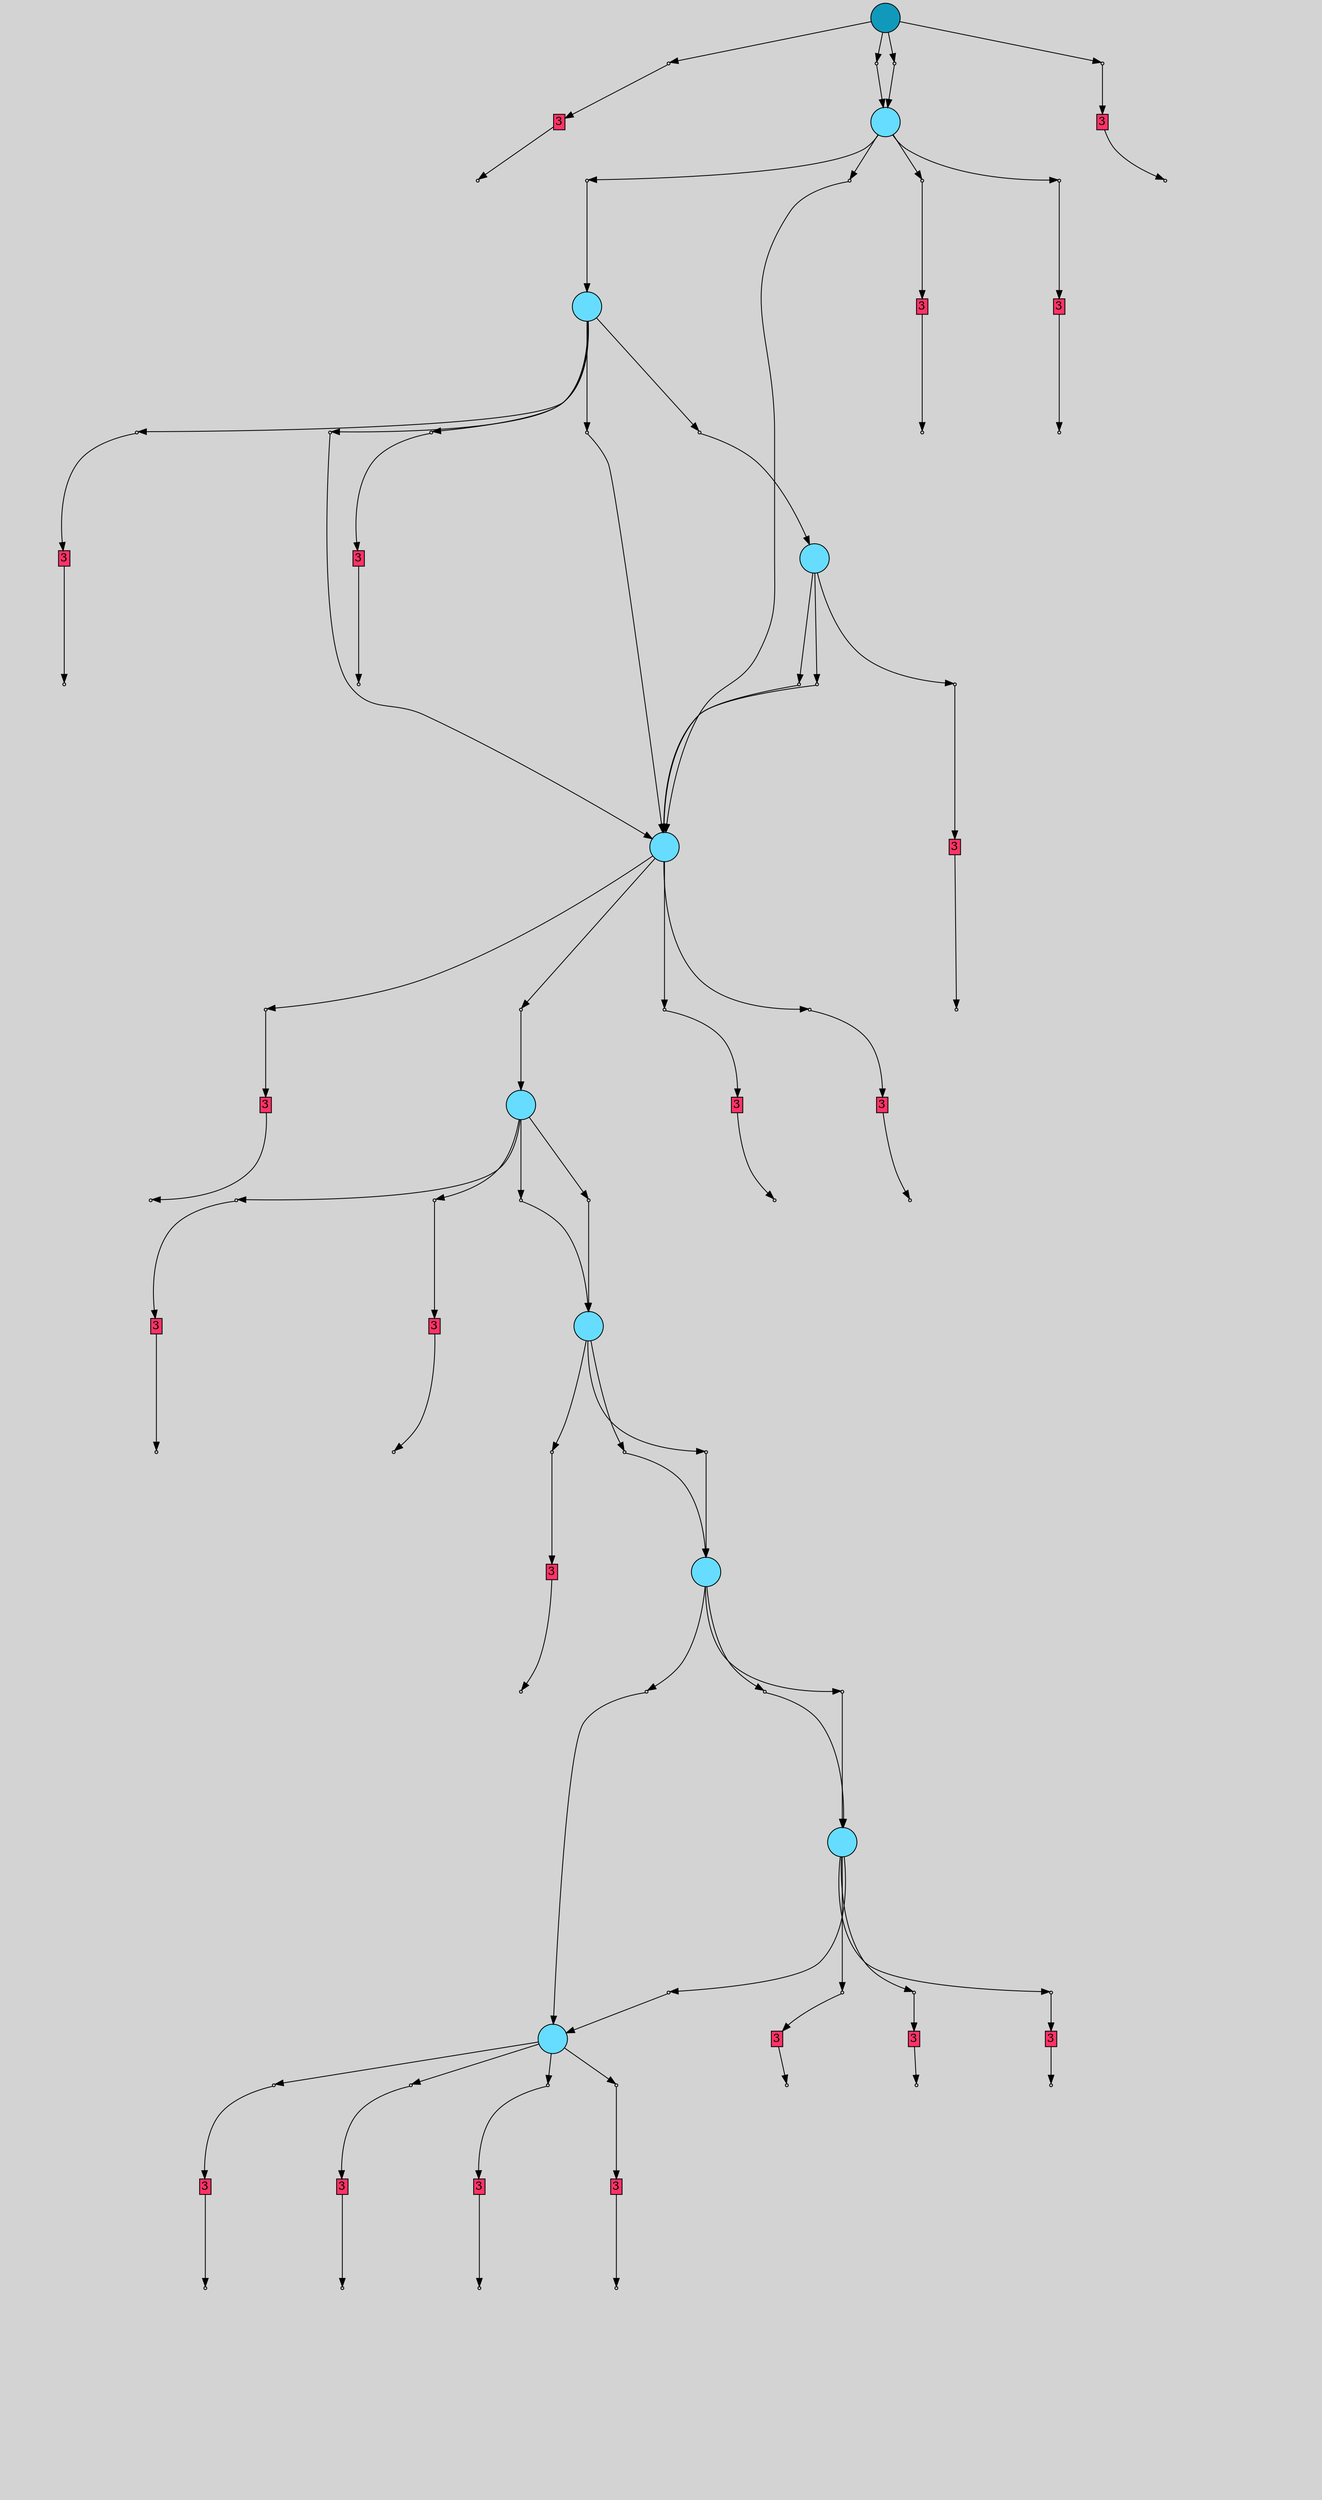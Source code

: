// File exported with GEGELATI v1.4.0
// On the 2025-07-13 11:46:27
// With the File::TPGGraphDotExporter
digraph{
	graph[pad = "0.212, 0.055" bgcolor = lightgray]
	node[shape=circle style = filled label = ""]
		T818686 [fillcolor="#1199bb"]
		A818687 [fillcolor="#ff3366" shape=box margin=0.03 width=0 height=0 label="3"]
		T620956 [fillcolor="#66ddff"]
		A817861 [fillcolor="#ff3366" shape=box margin=0.03 width=0 height=0 label="3"]
		T598187 [fillcolor="#66ddff"]
		T523307 [fillcolor="#66ddff"]
		A621122 [fillcolor="#ff3366" shape=box margin=0.03 width=0 height=0 label="3"]
		A620467 [fillcolor="#ff3366" shape=box margin=0.03 width=0 height=0 label="3"]
		A596876 [fillcolor="#ff3366" shape=box margin=0.03 width=0 height=0 label="3"]
		T591881 [fillcolor="#66ddff"]
		A493294 [fillcolor="#ff3366" shape=box margin=0.03 width=0 height=0 label="3"]
		A522217 [fillcolor="#ff3366" shape=box margin=0.03 width=0 height=0 label="3"]
		A523020 [fillcolor="#ff3366" shape=box margin=0.03 width=0 height=0 label="3"]
		T126395 [fillcolor="#66ddff"]
		A521779 [fillcolor="#ff3366" shape=box margin=0.03 width=0 height=0 label="3"]
		A592048 [fillcolor="#ff3366" shape=box margin=0.03 width=0 height=0 label="3"]
		A155675 [fillcolor="#ff3366" shape=box margin=0.03 width=0 height=0 label="3"]
		T89234 [fillcolor="#66ddff"]
		A155325 [fillcolor="#ff3366" shape=box margin=0.03 width=0 height=0 label="3"]
		T101454 [fillcolor="#66ddff"]
		A130034 [fillcolor="#ff3366" shape=box margin=0.03 width=0 height=0 label="3"]
		T80718 [fillcolor="#66ddff"]
		T65141 [fillcolor="#66ddff"]
		A80484 [fillcolor="#ff3366" shape=box margin=0.03 width=0 height=0 label="3"]
		A76456 [fillcolor="#ff3366" shape=box margin=0.03 width=0 height=0 label="3"]
		A80991 [fillcolor="#ff3366" shape=box margin=0.03 width=0 height=0 label="3"]
		A64708 [fillcolor="#ff3366" shape=box margin=0.03 width=0 height=0 label="3"]
		A64170 [fillcolor="#ff3366" shape=box margin=0.03 width=0 height=0 label="3"]
		A65554 [fillcolor="#ff3366" shape=box margin=0.03 width=0 height=0 label="3"]
		A63409 [fillcolor="#ff3366" shape=box margin=0.03 width=0 height=0 label="3"]
		P3312753 [fillcolor="#cccccc" shape=point label="0"] //
		I3312753 [shape=box style=invis label="17|7&1|8#0|4&#92;n9|0&0|7#1|11&#92;n"] //-0.016144|0.842436|-0.682876|-0.473497|
		P3312753 -> I3312753[style=invis]
		A818687 [fillcolor="#ff3366" shape=box margin=0.03 width=0 height=0 label="3"]
		T818686 -> P3312753 -> A818687
		P3312754 [fillcolor="#cccccc" shape=point label="0"] //
		I3312754 [shape=box style=invis label="15|1&1|0#1|12&#92;n5|0&0|14#1|13&#92;n5|0&0|0#1|15&#92;n"] //2.353840|-0.363158|-0.624429|-0.372606|-0.639610|0.605487|
		P3312754 -> I3312754[style=invis]
		T818686 -> P3312754 -> T620956
		P3312755 [fillcolor="#cccccc" shape=point label="0"] //
		I3312755 [shape=box style=invis label="15|1&1|0#1|12&#92;n5|0&0|14#1|13&#92;n5|0&0|0#1|15&#92;n6|0&0|13#1|5&#92;n"] //2.353840|-0.363158|-0.624429|-0.372606|-0.639610|0.605487|0.571474|0.671302|
		P3312755 -> I3312755[style=invis]
		A817861 [fillcolor="#ff3366" shape=box margin=0.03 width=0 height=0 label="3"]
		T818686 -> P3312755 -> A817861
		P3312756 [fillcolor="#cccccc" shape=point label="0"] //
		I3312756 [shape=box style=invis label="15|1&1|0#1|12&#92;n5|0&0|14#0|13&#92;n5|0&0|0#1|15&#92;n"] //2.353840|-0.363158|-0.624429|-0.372606|-0.639610|0.605487|
		P3312756 -> I3312756[style=invis]
		T818686 -> P3312756 -> T620956
		P3312757 [fillcolor="#cccccc" shape=point label="1"] //
		I3312757 [shape=box style=invis label="14|3&0|7#0|9&#92;n4|11&0|16#1|6&#92;n0|1&0|11#1|2&#92;n15|7&0|1#1|1&#92;n14|12&0|8#1|10&#92;n12|6&1|1#0|12&#92;n12|5&0|7#1|9&#92;n12|3&1|2#1|9&#92;n18|4&0|6#1|5&#92;n1|8&0|5#1|10&#92;n0|5&0|4#1|8&#92;n16|4&0|8#1|11&#92;n8|1&1|8#1|0&#92;n1|2&1|7#1|2&#92;n7|0&1|11#1|8&#92;n"] //-0.233124|0.759010|-0.873151|0.824422|0.944936|-0.204697|0.467956|-0.377667|0.608410|-0.319868|-0.972183|-0.201002|0.013683|-0.383812|-0.906813|0.380370|-0.069035|0.018339|-0.498795|-0.140067|-0.450067|-0.186483|-0.546105|-0.424082|-0.602598|0.650742|-0.010067|0.289380|-0.547268|-0.960982|
		P3312757 -> I3312757[style=invis]
		A818687 -> P3312757
		P3312758 [fillcolor="#cccccc" shape=point label="0"] //
		I3312758 [shape=box style=invis label="15|1&1|0#1|12&#92;n5|1&0|14#0|3&#92;n5|0&0|14#1|13&#92;n"] //2.353840|-0.363158|-0.248559|0.369239|-0.624429|-0.372606|
		P3312758 -> I3312758[style=invis]
		T620956 -> P3312758 -> T598187
		P3312759 [fillcolor="#cccccc" shape=point label="0"] //
		I3312759 [shape=box style=invis label="3|6&1|6#1|1&#92;n3|0&1|14#0|6&#92;n15|1&0|0#1|12&#92;n5|1&0|14#0|3&#92;n5|0&0|14#1|2&#92;n5|0&0|0#1|15&#92;n"] //0.218346|0.450383|-0.114360|-0.237638|2.353840|-0.363158|-0.248559|0.369239|-0.624429|-0.372606|-0.639610|0.605487|
		P3312759 -> I3312759[style=invis]
		T620956 -> P3312759 -> T523307
		P3312760 [fillcolor="#cccccc" shape=point label="0"] //
		I3312760 [shape=box style=invis label="17|7&1|8#0|4&#92;n9|0&0|7#1|11&#92;n"] //-0.016144|0.842436|-0.682876|-0.473497|
		P3312760 -> I3312760[style=invis]
		A621122 [fillcolor="#ff3366" shape=box margin=0.03 width=0 height=0 label="3"]
		T620956 -> P3312760 -> A621122
		P3312761 [fillcolor="#cccccc" shape=point label="0"] //
		I3312761 [shape=box style=invis label="5|9&1|6#0|6&#92;n0|5&1|0#0|9&#92;n16|8&0|5#1|8&#92;n5|1&0|8#1|1&#92;n0|11&1|2#0|1&#92;n12|2&1|0#0|11&#92;n6|2&0|2#1|5&#92;n6|1&0|2#0|12&#92;n5|0&0|14#0|13&#92;n"] //-0.445276|0.910863|-0.537535|-0.574761|-0.532036|-0.036075|0.953688|0.222075|-0.835835|0.602394|-0.639684|-0.333146|0.326587|0.848437|-0.021432|-0.603104|-0.624429|-0.372606|
		P3312761 -> I3312761[style=invis]
		A620467 [fillcolor="#ff3366" shape=box margin=0.03 width=0 height=0 label="3"]
		T620956 -> P3312761 -> A620467
		P3312762 [fillcolor="#cccccc" shape=point label="1"] //
		I3312762 [shape=box style=invis label="17|3&1|7#1|15&#92;n7|4&1|9#0|2&#92;n19|0&0|3#1|13&#92;n17|1&1|7#1|3&#92;n5|11&0|4#0|13&#92;n16|3&0|11#0|0&#92;n18|2&1|12#0|11&#92;n17|5&1|11#0|1&#92;n"] //0.253008|0.518189|-0.186733|0.530463|0.894073|0.475150|-0.460917|0.724167|0.176726|-0.167907|0.066091|-0.244234|0.279586|0.684262|-0.146393|0.453368|
		P3312762 -> I3312762[style=invis]
		A817861 -> P3312762
		P3312763 [fillcolor="#cccccc" shape=point label="0"] //
		I3312763 [shape=box style=invis label="5|9&1|6#0|6&#92;n0|5&1|0#0|9&#92;n16|8&0|5#1|8&#92;n5|1&0|8#1|1&#92;n5|0&0|14#0|13&#92;n"] //-0.445276|0.910863|-0.537535|-0.574761|-0.798482|-0.036075|0.953688|0.222075|-0.624429|-0.372606|
		P3312763 -> I3312763[style=invis]
		A596876 [fillcolor="#ff3366" shape=box margin=0.03 width=0 height=0 label="3"]
		T598187 -> P3312763 -> A596876
		P3312764 [fillcolor="#cccccc" shape=point label="0"] //
		I3312764 [shape=box style=invis label="15|1&1|0#1|12&#92;n5|1&0|14#0|3&#92;n5|0&0|14#1|13&#92;n"] //2.353840|-0.363158|-0.248559|0.369239|-0.624429|-0.372606|
		P3312764 -> I3312764[style=invis]
		T598187 -> P3312764 -> T523307
		P3312765 [fillcolor="#cccccc" shape=point label="0"] //
		I3312765 [shape=box style=invis label="10|1&1|8#1|3&#92;n5|1&0|14#0|3&#92;n5|0&0|14#1|13&#92;n5|0&0|0#1|15&#92;n"] //0.543112|-0.248673|-0.248559|0.369239|-0.624429|-0.372606|-0.639610|0.605487|
		P3312765 -> I3312765[style=invis]
		T598187 -> P3312765 -> T591881
		P3312766 [fillcolor="#cccccc" shape=point label="0"] //
		I3312766 [shape=box style=invis label="15|1&1|0#1|12&#92;n5|1&0|14#0|3&#92;n5|0&0|14#1|13&#92;n"] //2.353840|-0.363158|-0.248559|0.369239|-0.624429|-0.372606|
		P3312766 -> I3312766[style=invis]
		T598187 -> P3312766 -> T523307
		P3312767 [fillcolor="#cccccc" shape=point label="0"] //
		I3312767 [shape=box style=invis label="4|1&1|0#1|12&#92;n5|1&0|14#0|3&#92;n5|0&0|14#1|13&#92;n"] //2.353840|-0.363158|-0.248559|0.369239|-0.624429|-0.372606|
		P3312767 -> I3312767[style=invis]
		A493294 [fillcolor="#ff3366" shape=box margin=0.03 width=0 height=0 label="3"]
		T598187 -> P3312767 -> A493294
		P3312768 [fillcolor="#cccccc" shape=point label="0"] //
		I3312768 [shape=box style=invis label="6|1&1|13#1|3&#92;n5|1&0|1#1|4&#92;n5|0&0|14#0|13&#92;n"] //-0.237423|-0.628784|0.372189|0.116814|-0.624429|-0.372606|
		P3312768 -> I3312768[style=invis]
		A522217 [fillcolor="#ff3366" shape=box margin=0.03 width=0 height=0 label="3"]
		T523307 -> P3312768 -> A522217
		P3312769 [fillcolor="#cccccc" shape=point label="0"] //
		I3312769 [shape=box style=invis label="18|0&1|11#1|9&#92;n"] //-0.279222|0.808356|
		P3312769 -> I3312769[style=invis]
		A523020 [fillcolor="#ff3366" shape=box margin=0.03 width=0 height=0 label="3"]
		T523307 -> P3312769 -> A523020
		P3312770 [fillcolor="#cccccc" shape=point label="0"] //
		I3312770 [shape=box style=invis label="15|1&1|0#1|12&#92;n5|1&0|14#0|3&#92;n5|1&0|1#1|4&#92;n5|0&0|14#0|13&#92;n"] //1.295974|-0.363158|-0.248559|0.369239|0.372189|0.116814|-0.624429|-0.372606|
		P3312770 -> I3312770[style=invis]
		T523307 -> P3312770 -> T126395
		P3312771 [fillcolor="#cccccc" shape=point label="0"] //
		I3312771 [shape=box style=invis label="15|0&1|10#1|11&#92;n10|1&1|15#0|13&#92;n5|1&0|1#1|4&#92;n5|0&0|14#0|12&#92;n"] //-0.609648|0.108366|-0.696547|0.140998|0.372189|0.116814|-0.624429|-0.372606|
		P3312771 -> I3312771[style=invis]
		A521779 [fillcolor="#ff3366" shape=box margin=0.03 width=0 height=0 label="3"]
		T523307 -> P3312771 -> A521779
		P3312772 [fillcolor="#cccccc" shape=point label="1"] //
		I3312772 [shape=box style=invis label="17|1&1|7#1|3&#92;n11|6&0|14#1|12&#92;n15|3&1|6#0|4&#92;n18|4&0|6#1|5&#92;n0|5&0|4#1|8&#92;n8|1&1|8#1|0&#92;n1|2&1|7#1|2&#92;n10|0&1|9#1|9&#92;n"] //-0.460917|0.724167|1.031226|0.966164|0.159062|-0.512024|-0.069035|0.018339|-0.450067|-0.186483|-0.602598|0.650742|-0.010067|0.289380|-0.301006|-0.419432|
		P3312772 -> I3312772[style=invis]
		A621122 -> P3312772
		P3312773 [fillcolor="#cccccc" shape=point label="1"] //
		I3312773 [shape=box style=invis label="7|6&1|16#0|16&#92;n19|3&1|3#1|14&#92;n1|2&1|7#1|2&#92;n5|10&0|15#1|5&#92;n13|1&0|16#1|8&#92;n15|9&0|10#0|14&#92;n18|4&0|2#0|10&#92;n4|7&0|9#1|6&#92;n14|2&0|16#0|9&#92;n11|5&0|6#0|7&#92;n1|8&0|5#1|10&#92;n15|9&1|13#0|13&#92;n13|0&0|8#0|9&#92;n19|3&0|13#1|5&#92;n19|5&1|1#0|11&#92;n"] //0.071734|0.402423|0.262385|0.836454|-0.010067|0.289380|-0.898474|0.773597|-0.662704|-0.275363|-0.221185|0.684927|0.180669|0.637737|-0.873151|0.824422|0.961168|-0.593480|-0.435552|-0.531577|-0.498795|-0.140067|-0.973650|0.401694|0.185718|0.023922|-0.700275|0.817890|0.652932|0.520165|
		P3312773 -> I3312773[style=invis]
		A620467 -> P3312773
		P3312774 [fillcolor="#cccccc" shape=point label="1"] //
		I3312774 [shape=box style=invis label="1|1&1|0#0|6&#92;n9|11&0|14#0|1&#92;n4|1&1|6#0|11&#92;n15|11&1|12#1|8&#92;n12|10&0|14#0|11&#92;n18|7&1|16#1|15&#92;n9|12&1|9#0|14&#92;n14|1&1|7#1|3&#92;n18|0&0|1#1|14&#92;n2|5&0|7#1|12&#92;n18|2&0|12#0|7&#92;n10|3&0|5#1|12&#92;n0|6&0|10#0|14&#92;n12|0&1|13#0|0&#92;n18|0&0|0#0|5&#92;n19|5&0|6#0|12&#92;n12|8&1|12#0|16&#92;n14|1&1|3#1|6&#92;n17|3&0|8#1|15&#92;n17|6&1|13#1|9&#92;n12|4&0|6#1|16&#92;n"] //0.239537|-0.327296|0.697717|0.730952|0.646254|0.815308|-0.110219|-0.791058|0.987288|-0.169017|0.970221|-0.653292|0.298496|0.744965|1.236913|0.724167|-0.494183|0.322648|0.784260|-0.208949|0.279586|0.684262|0.883184|-0.883660|0.228854|0.075304|0.319919|0.023922|0.969099|-0.865969|-0.242855|0.650585|-0.773865|0.594501|-0.507468|0.190912|0.371385|-0.493412|0.446384|0.656703|0.546465|0.397645|
		P3312774 -> I3312774[style=invis]
		A596876 -> P3312774
		P3312775 [fillcolor="#cccccc" shape=point label="0"] //
		I3312775 [shape=box style=invis label="15|1&1|0#1|12&#92;n5|1&0|14#0|3&#92;n5|0&0|14#1|2&#92;n5|0&0|0#1|15&#92;n"] //2.353840|-0.363158|-0.248559|0.369239|-0.624429|-0.372606|-0.639610|0.605487|
		P3312775 -> I3312775[style=invis]
		T591881 -> P3312775 -> T523307
		P3312776 [fillcolor="#cccccc" shape=point label="0"] //
		I3312776 [shape=box style=invis label="18|0&1|11#0|4&#92;n"] //-0.136290|0.049811|
		P3312776 -> I3312776[style=invis]
		T591881 -> P3312776 -> T523307
		P3312777 [fillcolor="#cccccc" shape=point label="0"] //
		I3312777 [shape=box style=invis label="15|1&1|0#1|1&#92;n5|0&0|14#0|13&#92;n"] //1.213489|-0.363158|-0.624429|-0.372606|
		P3312777 -> I3312777[style=invis]
		A592048 [fillcolor="#ff3366" shape=box margin=0.03 width=0 height=0 label="3"]
		T591881 -> P3312777 -> A592048
		P3312778 [fillcolor="#cccccc" shape=point label="1"] //
		I3312778 [shape=box style=invis label="2|12&0|6#0|7&#92;n18|2&0|12#0|7&#92;n1|8&1|7#1|2&#92;n10|7&1|14#1|9&#92;n16|6&0|8#0|13&#92;n0|3&1|8#1|14&#92;n19|5&0|6#0|5&#92;n1|1&1|0#0|6&#92;n16|5&0|5#1|8&#92;n15|9&1|9#1|3&#92;n12|4&1|0#1|10&#92;n13|10&0|2#0|9&#92;n14|0&0|7#0|10&#92;n"] //-0.765122|-0.582463|0.279586|0.684262|-0.010067|0.289380|-0.301006|-0.419432|-0.259607|-0.972446|-0.310054|-0.873848|-0.242855|0.650585|0.239537|-0.327296|0.306952|0.344646|0.397538|-0.871629|-0.594931|-0.624789|-0.626072|-0.495521|0.719358|0.947956|
		P3312778 -> I3312778[style=invis]
		A493294 -> P3312778
		P3312779 [fillcolor="#cccccc" shape=point label="1"] //
		I3312779 [shape=box style=invis label="10|6&1|3#1|13&#92;n4|3&1|0#1|16&#92;n12|9&0|6#1|8&#92;n10|0&0|9#1|1&#92;n19|9&0|0#1|11&#92;n17|5&0|9#1|4&#92;n18|2&1|1#0|6&#92;n9|4&1|0#0|6&#92;n19|0&1|1#0|11&#92;n14|1&1|12#1|15&#92;n"] //0.673143|-0.056551|0.488402|0.665041|0.546465|0.397645|0.323492|-0.706778|0.511288|-0.735214|0.229175|-0.937434|0.344878|0.684262|-0.528426|-0.413571|0.652932|0.520165|-0.343189|0.307461|
		P3312779 -> I3312779[style=invis]
		A522217 -> P3312779
		P3312780 [fillcolor="#cccccc" shape=point label="1"] //
		I3312780 [shape=box style=invis label="12|2&1|7#1|9&#92;n4|4&1|8#0|15&#92;n13|3&1|9#1|12&#92;n5|8&0|3#1|1&#92;n10|6&1|3#1|13&#92;n12|9&0|6#1|8&#92;n7|1&1|9#0|2&#92;n0|5&0|14#1|8&#92;n1|2&1|7#1|2&#92;n1|3&0|9#0|8&#92;n11|0&1|9#1|7&#92;n"] //0.013683|-0.383812|-0.312679|0.179054|0.989822|-0.206509|0.283402|-0.011135|0.673143|-0.056551|0.546465|0.397645|-0.186733|0.530463|-0.450067|-0.186483|-0.010067|0.289380|-0.065778|-0.000479|0.805754|0.558008|
		P3312780 -> I3312780[style=invis]
		A523020 -> P3312780
		P3312781 [fillcolor="#cccccc" shape=point label="0"] //
		I3312781 [shape=box style=invis label="7|12&1|5#1|4&#92;n19|10&1|11#0|15&#92;n4|6&1|6#0|12&#92;n15|11&0|6#1|16&#92;n14|1&0|11#0|10&#92;n10|4&0|1#0|14&#92;n15|8&0|4#1|5&#92;n5|1&0|8#1|1&#92;n5|0&0|14#0|13&#92;n"] //0.114941|-0.719983|1.187861|0.293542|0.187604|-0.358589|0.878521|-0.130871|0.057966|0.905170|-0.896470|0.771662|-0.090010|-0.681156|0.953688|0.222075|-0.624429|-0.372606|
		P3312781 -> I3312781[style=invis]
		A155675 [fillcolor="#ff3366" shape=box margin=0.03 width=0 height=0 label="3"]
		T126395 -> P3312781 -> A155675
		P3312782 [fillcolor="#cccccc" shape=point label="0"] //
		I3312782 [shape=box style=invis label="15|1&1|0#1|1&#92;n5|0&0|14#0|13&#92;n"] //1.213489|-0.363158|-0.624429|-0.372606|
		P3312782 -> I3312782[style=invis]
		T126395 -> P3312782 -> T89234
		P3312783 [fillcolor="#cccccc" shape=point label="0"] //
		I3312783 [shape=box style=invis label="5|9&1|6#0|6&#92;n0|5&1|0#0|9&#92;n16|8&0|5#1|8&#92;n5|1&0|8#1|1&#92;n5|0&0|14#0|13&#92;n"] //-0.445276|0.910863|-0.537535|-0.574761|-0.798482|-0.036075|0.953688|0.222075|-0.624429|-0.372606|
		P3312783 -> I3312783[style=invis]
		A155325 [fillcolor="#ff3366" shape=box margin=0.03 width=0 height=0 label="3"]
		T126395 -> P3312783 -> A155325
		P3312784 [fillcolor="#cccccc" shape=point label="0"] //
		I3312784 [shape=box style=invis label="2|9&1|4#1|15&#92;n10|12&1|10#0|9&#92;n3|1&0|12#1|12&#92;n10|0&0|1#0|14&#92;n"] //-0.252031|0.194170|-0.567866|0.294767|-0.218456|-0.286246|-0.896470|0.771662|
		P3312784 -> I3312784[style=invis]
		T126395 -> P3312784 -> T89234
		P3312785 [fillcolor="#cccccc" shape=point label="1"] //
		I3312785 [shape=box style=invis label="11|8&1|9#1|14&#92;n6|8&0|8#0|3&#92;n3|2&0|1#1|8&#92;n15|9&0|15#1|5&#92;n3|0&0|8#0|9&#92;n6|0&0|13#1|9&#92;n18|8&1|3#1|4&#92;n16|6&0|8#1|11&#92;n18|4&0|6#1|16&#92;n19|1&0|6#1|2&#92;n15|2&1|5#0|7&#92;n17|3&0|15#0|11&#92;n2|5&0|13#1|5&#92;n19|2&1|3#1|9&#92;n15|0&0|4#0|13&#92;n"] //-0.368449|-0.749481|-0.912870|0.454384|0.792980|0.333766|-0.717831|0.747021|0.185718|0.023922|0.025708|-0.383812|0.635968|-0.704794|-0.376489|-0.424082|-0.069035|0.018339|-0.643381|-0.766873|0.300134|-0.012867|-0.452498|0.216537|0.596088|0.840185|0.738154|-0.059151|-0.679547|0.698105|
		P3312785 -> I3312785[style=invis]
		A521779 -> P3312785
		P3312786 [fillcolor="#cccccc" shape=point label="1"] //
		I3312786 [shape=box style=invis label="12|4&0|6#1|16&#92;n5|11&1|10#1|10&#92;n19|4&0|4#1|7&#92;n6|2&0|4#0|0&#92;n11|1&1|1#0|11&#92;n7|2&0|2#1|9&#92;n14|3&1|7#1|16&#92;n7|4&1|9#0|1&#92;n2|0&1|9#1|5&#92;n0|5&1|12#0|2&#92;n"] //0.546465|0.397645|0.040317|0.384227|0.778625|0.350550|-0.528172|-0.950503|-0.934456|0.534573|0.091931|-0.574168|0.617843|0.724167|-0.186733|0.530463|0.069590|0.161122|0.219154|-0.953947|
		P3312786 -> I3312786[style=invis]
		A592048 -> P3312786
		P3312787 [fillcolor="#cccccc" shape=point label="1"] //
		I3312787 [shape=box style=invis label="4|10&1|3#0|13&#92;n1|1&1|0#1|9&#92;n14|11&1|1#0|10&#92;n17|4&1|1#1|9&#92;n10|3&0|11#0|1&#92;n19|8&0|4#0|8&#92;n8|1&1|1#0|11&#92;n6|5&0|16#0|9&#92;n0|1&0|14#1|2&#92;n5|4&0|1#1|8&#92;n13|5&1|5#0|5&#92;n17|0&0|8#0|9&#92;n7|2&0|3#0|16&#92;n15|1&1|2#1|2&#92;n"] //-0.823624|0.899465|0.216137|-0.187851|-0.112015|0.467933|-0.462731|0.372325|0.796115|0.078088|0.449498|0.458330|0.518615|-0.381549|0.555177|0.058803|0.944936|-0.204697|0.600616|-0.841676|-0.848824|0.655973|0.185718|0.023922|0.770641|-0.873679|0.193942|-0.986544|
		P3312787 -> I3312787[style=invis]
		A155675 -> P3312787
		P3312788 [fillcolor="#cccccc" shape=point label="0"] //
		I3312788 [shape=box style=invis label="15|1&1|0#1|1&#92;n5|0&0|14#0|13&#92;n"] //0.650318|-0.363158|-0.624429|-0.372606|
		P3312788 -> I3312788[style=invis]
		T89234 -> P3312788 -> T101454
		P3312789 [fillcolor="#cccccc" shape=point label="0"] //
		I3312789 [shape=box style=invis label="15|1&1|0#1|1&#92;n5|0&0|14#0|13&#92;n"] //0.650318|-0.363158|-0.624429|-0.372606|
		P3312789 -> I3312789[style=invis]
		T89234 -> P3312789 -> T101454
		P3312790 [fillcolor="#cccccc" shape=point label="0"] //
		I3312790 [shape=box style=invis label="9|2&1|7#0|5&#92;n19|4&0|15#1|9&#92;n9|11&1|2#0|13&#92;n8|5&0|4#0|14&#92;n2|12&1|15#0|5&#92;n13|0&0|11#0|12&#92;n1|0&0|0#0|13&#92;n"] //-0.654788|0.630782|0.537838|0.620824|-0.835835|0.602394|-0.322423|0.127740|0.564791|0.943139|0.801814|-0.411709|-0.544511|-0.455623|
		P3312790 -> I3312790[style=invis]
		A130034 [fillcolor="#ff3366" shape=box margin=0.03 width=0 height=0 label="3"]
		T89234 -> P3312790 -> A130034
		P3312791 [fillcolor="#cccccc" shape=point label="1"] //
		I3312791 [shape=box style=invis label="12|9&0|6#1|8&#92;n1|2&1|7#1|2&#92;n4|2&1|3#0|15&#92;n5|10&0|15#1|2&#92;n19|1&1|0#0|11&#92;n18|4&0|2#0|10&#92;n1|3&0|9#0|10&#92;n0|5&0|14#1|8&#92;n18|2&1|1#0|5&#92;n19|0&1|1#0|11&#92;n"] //0.546465|0.397645|-0.010067|0.289380|0.059492|-0.865151|-0.898474|0.773597|-0.039195|0.778518|0.180669|0.637737|-0.065778|-0.000479|-0.450067|-0.186483|0.335859|0.684262|0.652932|0.520165|
		P3312791 -> I3312791[style=invis]
		A155325 -> P3312791
		P3312792 [fillcolor="#cccccc" shape=point label="0"] //
		I3312792 [shape=box style=invis label="4|7&1|0#1|12&#92;n9|0&0|7#1|11&#92;n"] //-0.352620|0.979742|-0.682876|-0.473497|
		P3312792 -> I3312792[style=invis]
		T101454 -> P3312792 -> T80718
		P3312793 [fillcolor="#cccccc" shape=point label="0"] //
		I3312793 [shape=box style=invis label="4|7&1|0#1|12&#92;n9|0&0|7#1|11&#92;n"] //-0.352620|0.979742|-0.682876|-0.473497|
		P3312793 -> I3312793[style=invis]
		T101454 -> P3312793 -> T80718
		P3312794 [fillcolor="#cccccc" shape=point label="0"] //
		I3312794 [shape=box style=invis label="11|4&0|5#1|1&#92;n12|3&1|15#1|6&#92;n3|11&0|16#0|9&#92;n2|12&1|15#0|4&#92;n13|0&0|11#0|12&#92;n15|1&0|0#0|11&#92;n5|0&0|14#0|13&#92;n"] //0.074697|0.273127|0.335419|-0.689419|0.052328|-0.663457|0.564791|0.943139|0.801814|-0.411709|0.391285|-0.201259|-0.624429|-0.372606|
		P3312794 -> I3312794[style=invis]
		T101454 -> P3312794 -> T65141
		P3312795 [fillcolor="#cccccc" shape=point label="1"] //
		I3312795 [shape=box style=invis label="16|11&1|2#0|10&#92;n19|8&1|0#0|8&#92;n5|3&0|11#0|1&#92;n4|10&1|4#0|13&#92;n1|1&1|0#0|8&#92;n16|9&0|10#1|2&#92;n11|8&1|0#0|13&#92;n3|0&0|8#0|9&#92;n12|5&0|13#1|9&#92;n3|3&1|5#0|3&#92;n14|0&0|3#0|5&#92;n9|2&1|12#1|13&#92;n1|4&1|9#0|2&#92;n0|5&0|4#1|1&#92;n12|3&0|13#1|2&#92;n12|4&0|5#0|2&#92;n17|5&0|4#1|16&#92;n17|0&0|15#1|13&#92;n0|2&0|15#0|16&#92;n"] //-0.114784|0.296290|0.449498|0.458330|-0.146393|0.453368|-0.823624|0.899465|0.239537|-0.327296|0.279969|-0.989247|0.064747|0.948725|0.185718|0.023922|0.026137|-0.383812|-0.311125|-0.058449|-0.135865|0.430917|0.582326|-0.496819|-0.186733|0.530463|-0.450067|-0.186483|-0.195695|-0.212112|-0.816918|0.348412|0.452440|0.185871|0.856373|0.369025|0.363815|-0.287489|
		P3312795 -> I3312795[style=invis]
		A130034 -> P3312795
		P3312796 [fillcolor="#cccccc" shape=point label="0"] //
		I3312796 [shape=box style=invis label="4|7&1|0#1|12&#92;n9|0&0|7#1|11&#92;n"] //-0.352620|0.979742|-0.682876|-0.473497|
		P3312796 -> I3312796[style=invis]
		A80484 [fillcolor="#ff3366" shape=box margin=0.03 width=0 height=0 label="3"]
		T80718 -> P3312796 -> A80484
		P3312797 [fillcolor="#cccccc" shape=point label="0"] //
		I3312797 [shape=box style=invis label="4|7&1|0#1|12&#92;n9|0&0|7#1|11&#92;n"] //-0.352620|0.979742|-0.682876|-0.473497|
		P3312797 -> I3312797[style=invis]
		T80718 -> P3312797 -> T65141
		P3312798 [fillcolor="#cccccc" shape=point label="0"] //
		I3312798 [shape=box style=invis label="17|7&1|8#0|4&#92;n9|0&0|7#1|11&#92;n"] //-0.016144|0.842436|-0.682876|-0.473497|
		P3312798 -> I3312798[style=invis]
		A76456 [fillcolor="#ff3366" shape=box margin=0.03 width=0 height=0 label="3"]
		T80718 -> P3312798 -> A76456
		P3312799 [fillcolor="#cccccc" shape=point label="0"] //
		I3312799 [shape=box style=invis label="4|7&1|0#1|12&#92;n9|0&0|7#1|11&#92;n"] //-0.352620|0.979742|-0.682876|-0.473497|
		P3312799 -> I3312799[style=invis]
		A80991 [fillcolor="#ff3366" shape=box margin=0.03 width=0 height=0 label="3"]
		T80718 -> P3312799 -> A80991
		P3312800 [fillcolor="#cccccc" shape=point label="0"] //
		I3312800 [shape=box style=invis label="4|7&1|0#1|12&#92;n9|0&0|7#1|11&#92;n"] //-0.352620|0.979742|-0.682876|-0.473497|
		P3312800 -> I3312800[style=invis]
		A64708 [fillcolor="#ff3366" shape=box margin=0.03 width=0 height=0 label="3"]
		T65141 -> P3312800 -> A64708
		P3312801 [fillcolor="#cccccc" shape=point label="0"] //
		I3312801 [shape=box style=invis label="4|7&1|0#1|12&#92;n9|0&0|7#0|11&#92;n"] //-0.352620|0.979742|-0.682876|-0.473497|
		P3312801 -> I3312801[style=invis]
		A64170 [fillcolor="#ff3366" shape=box margin=0.03 width=0 height=0 label="3"]
		T65141 -> P3312801 -> A64170
		P3312802 [fillcolor="#cccccc" shape=point label="0"] //
		I3312802 [shape=box style=invis label="17|7&1|8#0|4&#92;n9|0&0|7#1|11&#92;n"] //-0.016144|0.842436|-0.682876|-0.473497|
		P3312802 -> I3312802[style=invis]
		A65554 [fillcolor="#ff3366" shape=box margin=0.03 width=0 height=0 label="3"]
		T65141 -> P3312802 -> A65554
		P3312803 [fillcolor="#cccccc" shape=point label="0"] //
		I3312803 [shape=box style=invis label="4|7&1|0#1|12&#92;n9|0&0|7#1|11&#92;n"] //-0.352620|0.979742|-0.682876|-0.473497|
		P3312803 -> I3312803[style=invis]
		A63409 [fillcolor="#ff3366" shape=box margin=0.03 width=0 height=0 label="3"]
		T65141 -> P3312803 -> A63409
		P3312804 [fillcolor="#cccccc" shape=point label="1"] //
		I3312804 [shape=box style=invis label="5|0&0|12#0|3&#92;n13|0&0|13#0|9&#92;n19|11&1|14#1|6&#92;n7|4&1|9#0|2&#92;n12|11&1|6#0|11&#92;n17|1&1|8#1|16&#92;n9|9&1|1#1|9&#92;n0|2&0|11#1|8&#92;n0|5&0|4#1|9&#92;n13|6&0|2#0|9&#92;n15|3&0|6#0|10&#92;n"] //0.790471|-0.889640|0.271790|0.023922|0.625622|-0.666280|-0.186733|0.530463|0.893139|0.228068|-0.585949|0.650742|-0.855522|0.874255|0.944936|-0.204697|-0.450067|-0.186483|-0.626072|-0.495521|0.001382|-0.769787|
		P3312804 -> I3312804[style=invis]
		A80484 -> P3312804
		P3312805 [fillcolor="#cccccc" shape=point label="1"] //
		I3312805 [shape=box style=invis label="17|3&1|7#1|8&#92;n1|2&1|7#1|2&#92;n7|4&1|9#0|2&#92;n8|1&1|8#1|0&#92;n0|5&0|4#1|8&#92;n15|0&0|4#0|13&#92;n"] //0.127231|0.518189|-0.010067|0.289380|-0.186733|0.530463|-0.602598|0.650742|-0.450067|-0.186483|-0.679547|0.698105|
		P3312805 -> I3312805[style=invis]
		A76456 -> P3312805
		P3312806 [fillcolor="#cccccc" shape=point label="1"] //
		I3312806 [shape=box style=invis label="7|9&1|11#0|15&#92;n0|2&0|11#1|8&#92;n13|0&0|15#0|9&#92;n1|1&1|0#0|0&#92;n7|4&1|9#0|2&#92;n5|10&0|15#1|2&#92;n0|5&0|4#1|9&#92;n15|3&0|10#0|10&#92;n"] //-0.652485|0.784253|0.944936|-0.204697|0.185718|0.023922|0.239537|-0.327296|-0.186733|0.530463|-0.898474|0.773597|-0.450067|-0.186483|0.002264|-0.769787|
		P3312806 -> I3312806[style=invis]
		A80991 -> P3312806
		P3312807 [fillcolor="#cccccc" shape=point label="1"] //
		I3312807 [shape=box style=invis label="13|5&1|12#1|2&#92;n19|8&1|7#1|2&#92;n1|1&1|0#0|5&#92;n7|4&1|9#0|2&#92;n12|6&1|3#0|13&#92;n18|2&1|8#1|0&#92;n15|9&1|13#0|10&#92;n15|3&0|6#0|10&#92;n13|0&0|8#0|9&#92;n0|5&0|4#1|8&#92;n"] //-0.811798|0.752022|-0.005262|0.289380|0.239537|-0.327296|-0.186733|0.530463|-0.664413|-0.238531|-0.602598|0.650742|-1.012051|0.401694|0.002264|-0.769787|0.242893|0.023922|-0.450067|-0.186483|
		P3312807 -> I3312807[style=invis]
		A64708 -> P3312807
		P3312808 [fillcolor="#cccccc" shape=point label="1"] //
		I3312808 [shape=box style=invis label="19|12&1|15#1|4&#92;n18|2&0|12#0|7&#92;n11|6&0|2#1|12&#92;n19|8&1|7#1|2&#92;n1|1&1|0#0|6&#92;n7|4&1|9#0|2&#92;n12|6&1|3#0|13&#92;n18|2&1|8#1|0&#92;n15|9&1|13#0|10&#92;n15|3&0|6#0|10&#92;n13|0&0|8#0|9&#92;n0|5&0|4#1|8&#92;n"] //-0.187015|0.477764|0.279586|0.684262|0.553388|0.966164|-0.010067|0.289380|0.239537|-0.327296|-0.186733|0.530463|-0.664413|-0.238531|-0.602598|0.650742|-1.012051|0.401694|0.002264|-0.769787|0.242893|0.023922|-0.450067|-0.186483|
		P3312808 -> I3312808[style=invis]
		A64170 -> P3312808
		P3312809 [fillcolor="#cccccc" shape=point label="1"] //
		I3312809 [shape=box style=invis label="19|8&0|0#0|8&#92;n18|4&0|6#1|0&#92;n1|7&1|3#1|3&#92;n16|6&0|8#1|11&#92;n15|8&0|7#1|7&#92;n1|1&1|0#0|6&#92;n1|2&1|7#1|2&#92;n4|9&0|1#0|2&#92;n13|0&0|8#0|9&#92;n18|2&1|12#0|7&#92;n15|3&1|6#0|4&#92;n2|2&1|5#0|15&#92;n8|1&1|8#1|0&#92;n0|5&0|4#1|8&#92;n"] //0.449498|0.458330|-0.069035|0.018339|0.066096|-0.775699|-0.546105|-0.424082|0.699341|0.902875|0.239537|-0.327296|-0.010067|0.289380|-0.903622|0.338568|0.185718|0.023922|0.279586|0.684262|0.159062|-0.512024|-0.889079|0.356879|-0.602598|0.650742|-0.450067|-0.186483|
		P3312809 -> I3312809[style=invis]
		A65554 -> P3312809
		P3312810 [fillcolor="#cccccc" shape=point label="1"] //
		I3312810 [shape=box style=invis label="0|2&0|11#1|8&#92;n15|3&0|5#0|10&#92;n7|4&1|9#0|2&#92;n17|1&1|8#1|0&#92;n0|5&0|4#1|9&#92;n2|0&1|9#1|5&#92;n"] //0.944936|-0.204697|0.762887|0.787684|-0.186733|0.530463|-0.585949|0.650742|-0.450067|-0.186483|0.069590|0.161122|
		P3312810 -> I3312810[style=invis]
		A63409 -> P3312810
}
